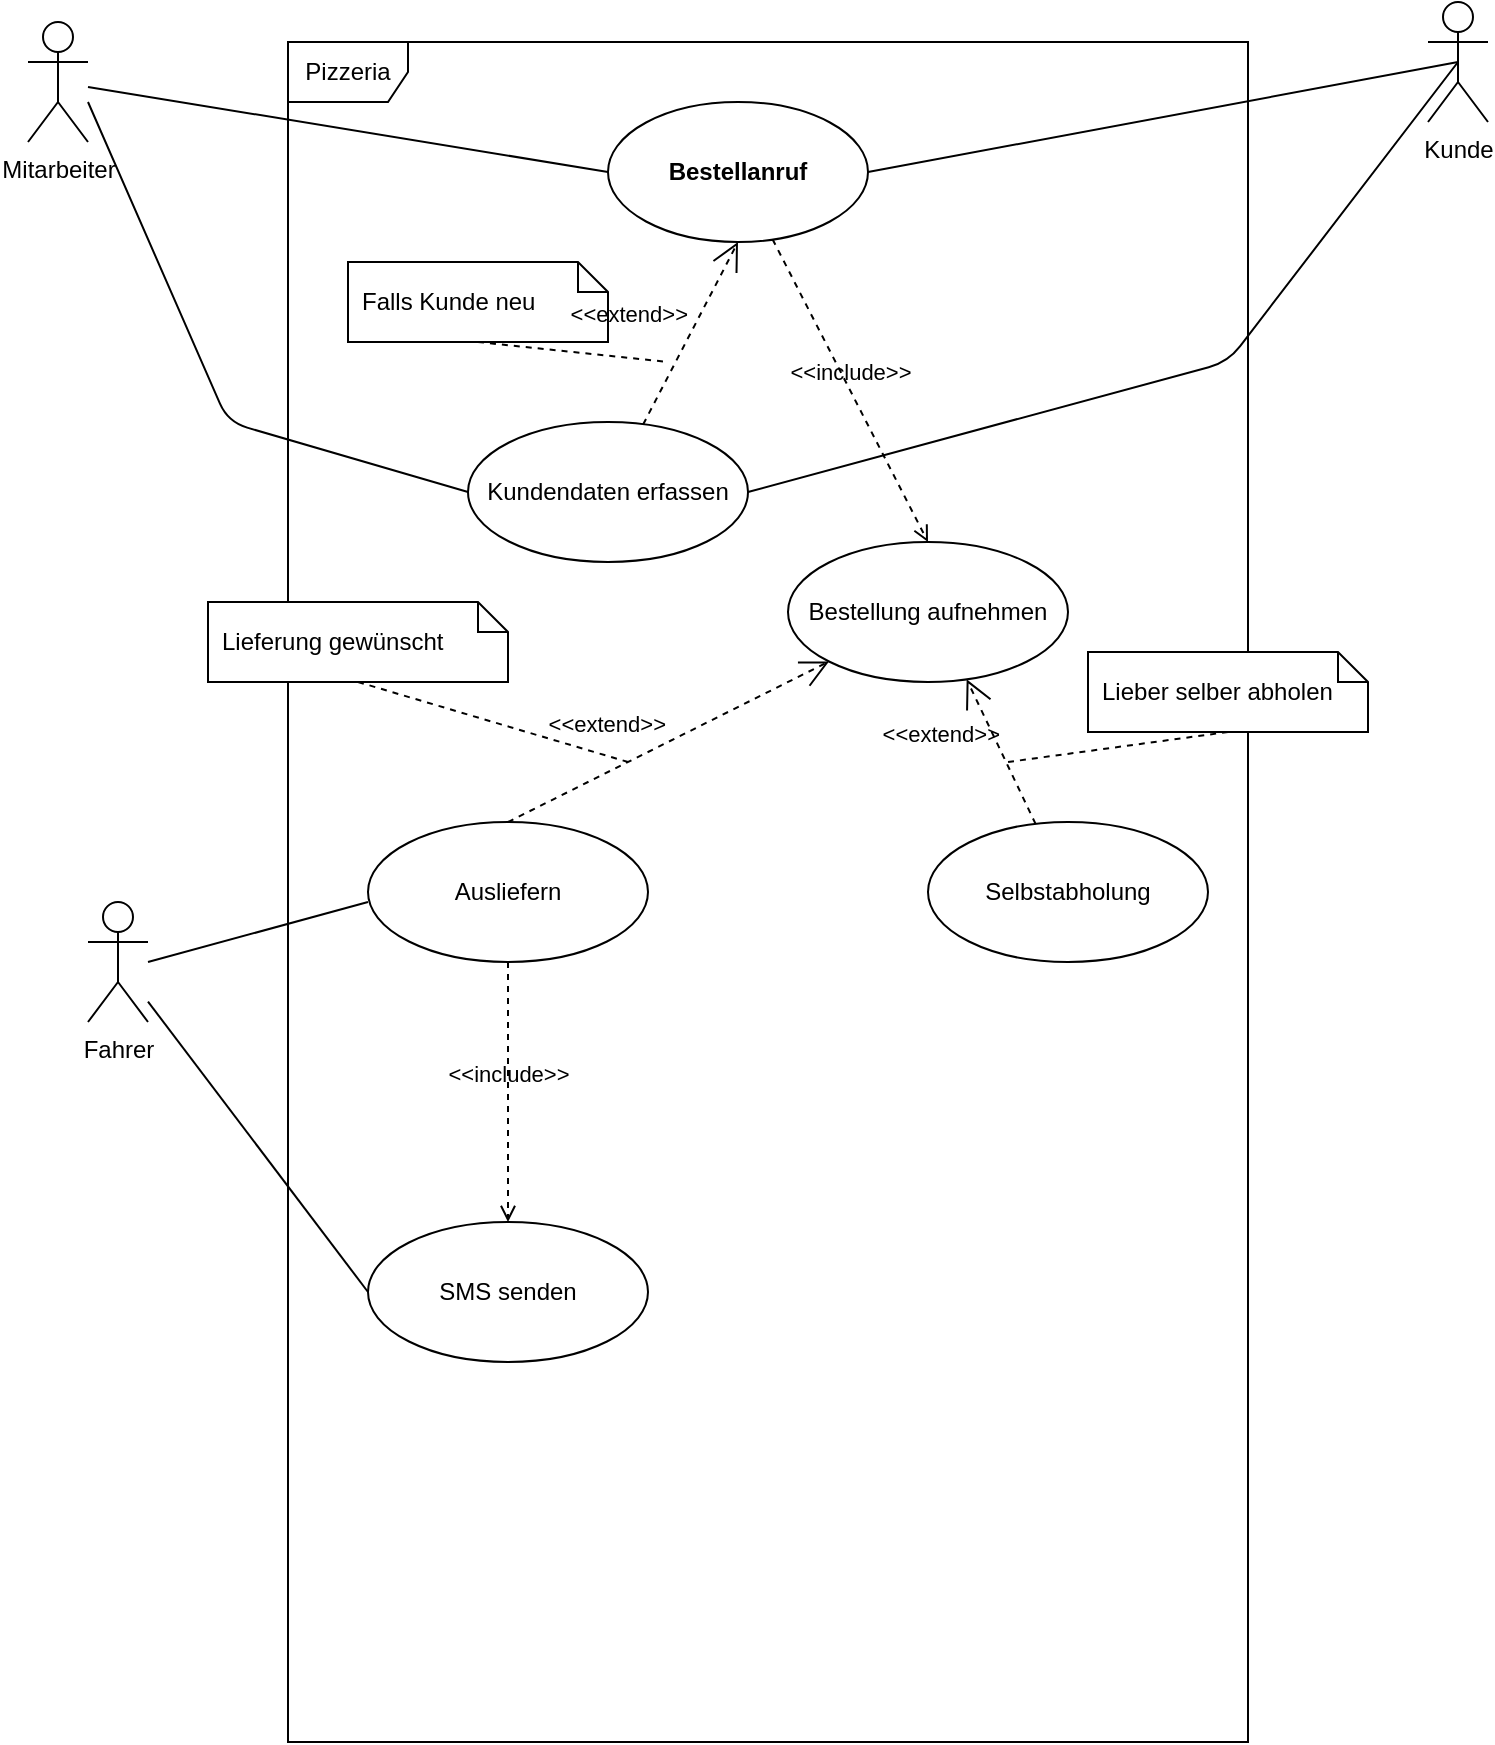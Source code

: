 <mxfile>
    <diagram id="jz6GCkLOd32BQko5sTcZ" name="Seite-1">
        <mxGraphModel dx="1458" dy="545" grid="1" gridSize="10" guides="1" tooltips="1" connect="1" arrows="1" fold="1" page="1" pageScale="1" pageWidth="827" pageHeight="1169" math="0" shadow="0">
            <root>
                <mxCell id="0"/>
                <mxCell id="1" parent="0"/>
                <mxCell id="2" value="Pizzeria" style="shape=umlFrame;whiteSpace=wrap;html=1;" vertex="1" parent="1">
                    <mxGeometry x="170" y="140" width="480" height="850" as="geometry"/>
                </mxCell>
                <mxCell id="3" value="Mitarbeiter" style="shape=umlActor;html=1;verticalLabelPosition=bottom;verticalAlign=top;align=center;" vertex="1" parent="1">
                    <mxGeometry x="40" y="130" width="30" height="60" as="geometry"/>
                </mxCell>
                <mxCell id="4" value="Kunde" style="shape=umlActor;html=1;verticalLabelPosition=bottom;verticalAlign=top;align=center;" vertex="1" parent="1">
                    <mxGeometry x="740" y="120" width="30" height="60" as="geometry"/>
                </mxCell>
                <mxCell id="11" value="Bestellanruf" style="shape=ellipse;html=1;strokeWidth=1;fontStyle=1;whiteSpace=wrap;align=center;perimeter=ellipsePerimeter;" vertex="1" parent="1">
                    <mxGeometry x="330" y="170" width="130" height="70" as="geometry"/>
                </mxCell>
                <mxCell id="13" value="" style="edgeStyle=none;html=1;endArrow=none;verticalAlign=bottom;exitX=0;exitY=0.5;exitDx=0;exitDy=0;" edge="1" parent="1" source="11" target="3">
                    <mxGeometry width="160" relative="1" as="geometry">
                        <mxPoint x="500" y="240" as="sourcePoint"/>
                        <mxPoint x="660" y="240" as="targetPoint"/>
                    </mxGeometry>
                </mxCell>
                <mxCell id="18" value="Kundendaten erfassen" style="ellipse;whiteSpace=wrap;html=1;strokeWidth=1;" vertex="1" parent="1">
                    <mxGeometry x="260" y="330" width="140" height="70" as="geometry"/>
                </mxCell>
                <mxCell id="25" value="Falls Kunde neu" style="shape=note;size=15;spacingLeft=5;align=left;whiteSpace=wrap;strokeWidth=1;" vertex="1" parent="1">
                    <mxGeometry x="200" y="250" width="130" height="40" as="geometry"/>
                </mxCell>
                <mxCell id="26" value="&amp;lt;&amp;lt;extend&amp;gt;&amp;gt;" style="align=right;html=1;verticalAlign=bottom;rounded=0;labelBackgroundColor=none;endArrow=open;endSize=12;dashed=1;entryX=0.5;entryY=1;entryDx=0;entryDy=0;" edge="1" parent="1" source="18" target="11">
                    <mxGeometry relative="1" as="geometry">
                        <mxPoint x="398" y="240.0" as="targetPoint"/>
                        <mxPoint x="413" y="360.0" as="sourcePoint"/>
                    </mxGeometry>
                </mxCell>
                <mxCell id="27" value="" style="edgeStyle=none;html=1;endArrow=none;rounded=0;labelBackgroundColor=none;dashed=1;exitX=0.5;exitY=1;" edge="1" source="25" parent="1">
                    <mxGeometry relative="1" as="geometry">
                        <mxPoint x="360" y="300" as="targetPoint"/>
                    </mxGeometry>
                </mxCell>
                <mxCell id="30" value="" style="edgeStyle=none;html=1;endArrow=none;verticalAlign=bottom;entryX=0.5;entryY=0.5;entryDx=0;entryDy=0;entryPerimeter=0;exitX=1;exitY=0.5;exitDx=0;exitDy=0;" edge="1" parent="1" source="11" target="4">
                    <mxGeometry width="160" relative="1" as="geometry">
                        <mxPoint x="490" y="140" as="sourcePoint"/>
                        <mxPoint x="650" y="140" as="targetPoint"/>
                    </mxGeometry>
                </mxCell>
                <mxCell id="31" value="" style="edgeStyle=none;html=1;endArrow=none;verticalAlign=bottom;entryX=0.5;entryY=0.5;entryDx=0;entryDy=0;entryPerimeter=0;exitX=1;exitY=0.5;exitDx=0;exitDy=0;" edge="1" parent="1" source="18" target="4">
                    <mxGeometry width="160" relative="1" as="geometry">
                        <mxPoint x="490" y="220" as="sourcePoint"/>
                        <mxPoint x="650" y="220" as="targetPoint"/>
                        <Array as="points">
                            <mxPoint x="640" y="300"/>
                        </Array>
                    </mxGeometry>
                </mxCell>
                <mxCell id="32" value="" style="edgeStyle=none;html=1;endArrow=none;verticalAlign=bottom;entryX=0;entryY=0.5;entryDx=0;entryDy=0;" edge="1" parent="1" target="18">
                    <mxGeometry width="160" relative="1" as="geometry">
                        <mxPoint x="70" y="170" as="sourcePoint"/>
                        <mxPoint x="210" y="290" as="targetPoint"/>
                        <Array as="points">
                            <mxPoint x="140" y="330"/>
                        </Array>
                    </mxGeometry>
                </mxCell>
                <mxCell id="33" value="Bestellung aufnehmen" style="ellipse;whiteSpace=wrap;html=1;strokeWidth=1;" vertex="1" parent="1">
                    <mxGeometry x="420" y="390.0" width="140" height="70" as="geometry"/>
                </mxCell>
                <mxCell id="34" value="&amp;lt;&amp;lt;include&amp;gt;&amp;gt;" style="edgeStyle=none;html=1;endArrow=open;verticalAlign=bottom;dashed=1;labelBackgroundColor=none;entryX=0.5;entryY=0;entryDx=0;entryDy=0;" edge="1" parent="1" source="11" target="33">
                    <mxGeometry width="160" relative="1" as="geometry">
                        <mxPoint x="490" y="310" as="sourcePoint"/>
                        <mxPoint x="650" y="310" as="targetPoint"/>
                    </mxGeometry>
                </mxCell>
                <mxCell id="35" value="Ausliefern" style="ellipse;whiteSpace=wrap;html=1;strokeWidth=1;" vertex="1" parent="1">
                    <mxGeometry x="210" y="530.0" width="140" height="70" as="geometry"/>
                </mxCell>
                <mxCell id="36" value="Selbstabholung" style="ellipse;whiteSpace=wrap;html=1;strokeWidth=1;" vertex="1" parent="1">
                    <mxGeometry x="490" y="530.0" width="140" height="70" as="geometry"/>
                </mxCell>
                <mxCell id="37" value="Fahrer" style="shape=umlActor;verticalLabelPosition=bottom;verticalAlign=top;html=1;strokeWidth=1;" vertex="1" parent="1">
                    <mxGeometry x="70" y="570" width="30" height="60" as="geometry"/>
                </mxCell>
                <mxCell id="43" value="Lieferung gewünscht" style="shape=note;size=15;spacingLeft=5;align=left;whiteSpace=wrap;strokeWidth=1;" vertex="1" parent="1">
                    <mxGeometry x="130" y="420" width="150" height="40" as="geometry"/>
                </mxCell>
                <mxCell id="44" value="&amp;lt;&amp;lt;extend&amp;gt;&amp;gt;" style="align=right;html=1;verticalAlign=bottom;rounded=0;labelBackgroundColor=none;endArrow=open;endSize=12;dashed=1;exitX=0.5;exitY=0;exitDx=0;exitDy=0;" edge="1" parent="1" source="35" target="33">
                    <mxGeometry relative="1" as="geometry">
                        <mxPoint x="60" y="490.0" as="targetPoint"/>
                        <mxPoint x="220" y="490.0" as="sourcePoint"/>
                    </mxGeometry>
                </mxCell>
                <mxCell id="45" value="" style="edgeStyle=none;html=1;endArrow=none;rounded=0;labelBackgroundColor=none;dashed=1;exitX=0.5;exitY=1;" edge="1" source="43" parent="1">
                    <mxGeometry relative="1" as="geometry">
                        <mxPoint x="340" y="500" as="targetPoint"/>
                    </mxGeometry>
                </mxCell>
                <mxCell id="46" value="Lieber selber abholen" style="shape=note;size=15;spacingLeft=5;align=left;whiteSpace=wrap;strokeWidth=1;" vertex="1" parent="1">
                    <mxGeometry x="570" y="445" width="140" height="40" as="geometry"/>
                </mxCell>
                <mxCell id="47" value="&amp;lt;&amp;lt;extend&amp;gt;&amp;gt;" style="align=right;html=1;verticalAlign=bottom;rounded=0;labelBackgroundColor=none;endArrow=open;endSize=12;dashed=1;entryX=0.638;entryY=0.981;entryDx=0;entryDy=0;entryPerimeter=0;" edge="1" parent="1" source="36" target="33">
                    <mxGeometry relative="1" as="geometry">
                        <mxPoint x="550" y="470.0" as="targetPoint"/>
                        <mxPoint x="710" y="470.0" as="sourcePoint"/>
                    </mxGeometry>
                </mxCell>
                <mxCell id="48" value="" style="edgeStyle=none;html=1;endArrow=none;rounded=0;labelBackgroundColor=none;dashed=1;exitX=0.5;exitY=1;" edge="1" source="46" parent="1">
                    <mxGeometry relative="1" as="geometry">
                        <mxPoint x="530" y="500" as="targetPoint"/>
                    </mxGeometry>
                </mxCell>
                <mxCell id="49" value="SMS senden" style="ellipse;whiteSpace=wrap;html=1;strokeWidth=1;" vertex="1" parent="1">
                    <mxGeometry x="210" y="730.0" width="140" height="70" as="geometry"/>
                </mxCell>
                <mxCell id="50" value="&amp;lt;&amp;lt;include&amp;gt;&amp;gt;" style="edgeStyle=none;html=1;endArrow=open;verticalAlign=bottom;dashed=1;labelBackgroundColor=none;entryX=0.5;entryY=0;entryDx=0;entryDy=0;" edge="1" parent="1" target="49">
                    <mxGeometry width="160" relative="1" as="geometry">
                        <mxPoint x="280" y="600" as="sourcePoint"/>
                        <mxPoint x="440" y="600" as="targetPoint"/>
                    </mxGeometry>
                </mxCell>
                <mxCell id="51" value="" style="edgeStyle=none;html=1;endArrow=none;verticalAlign=bottom;" edge="1" parent="1">
                    <mxGeometry width="160" relative="1" as="geometry">
                        <mxPoint x="100" y="600" as="sourcePoint"/>
                        <mxPoint x="210" y="570" as="targetPoint"/>
                    </mxGeometry>
                </mxCell>
                <mxCell id="52" value="" style="edgeStyle=none;html=1;endArrow=none;verticalAlign=bottom;entryX=0;entryY=0.5;entryDx=0;entryDy=0;" edge="1" parent="1" source="37" target="49">
                    <mxGeometry width="160" relative="1" as="geometry">
                        <mxPoint x="280" y="600" as="sourcePoint"/>
                        <mxPoint x="440" y="600" as="targetPoint"/>
                    </mxGeometry>
                </mxCell>
            </root>
        </mxGraphModel>
    </diagram>
</mxfile>